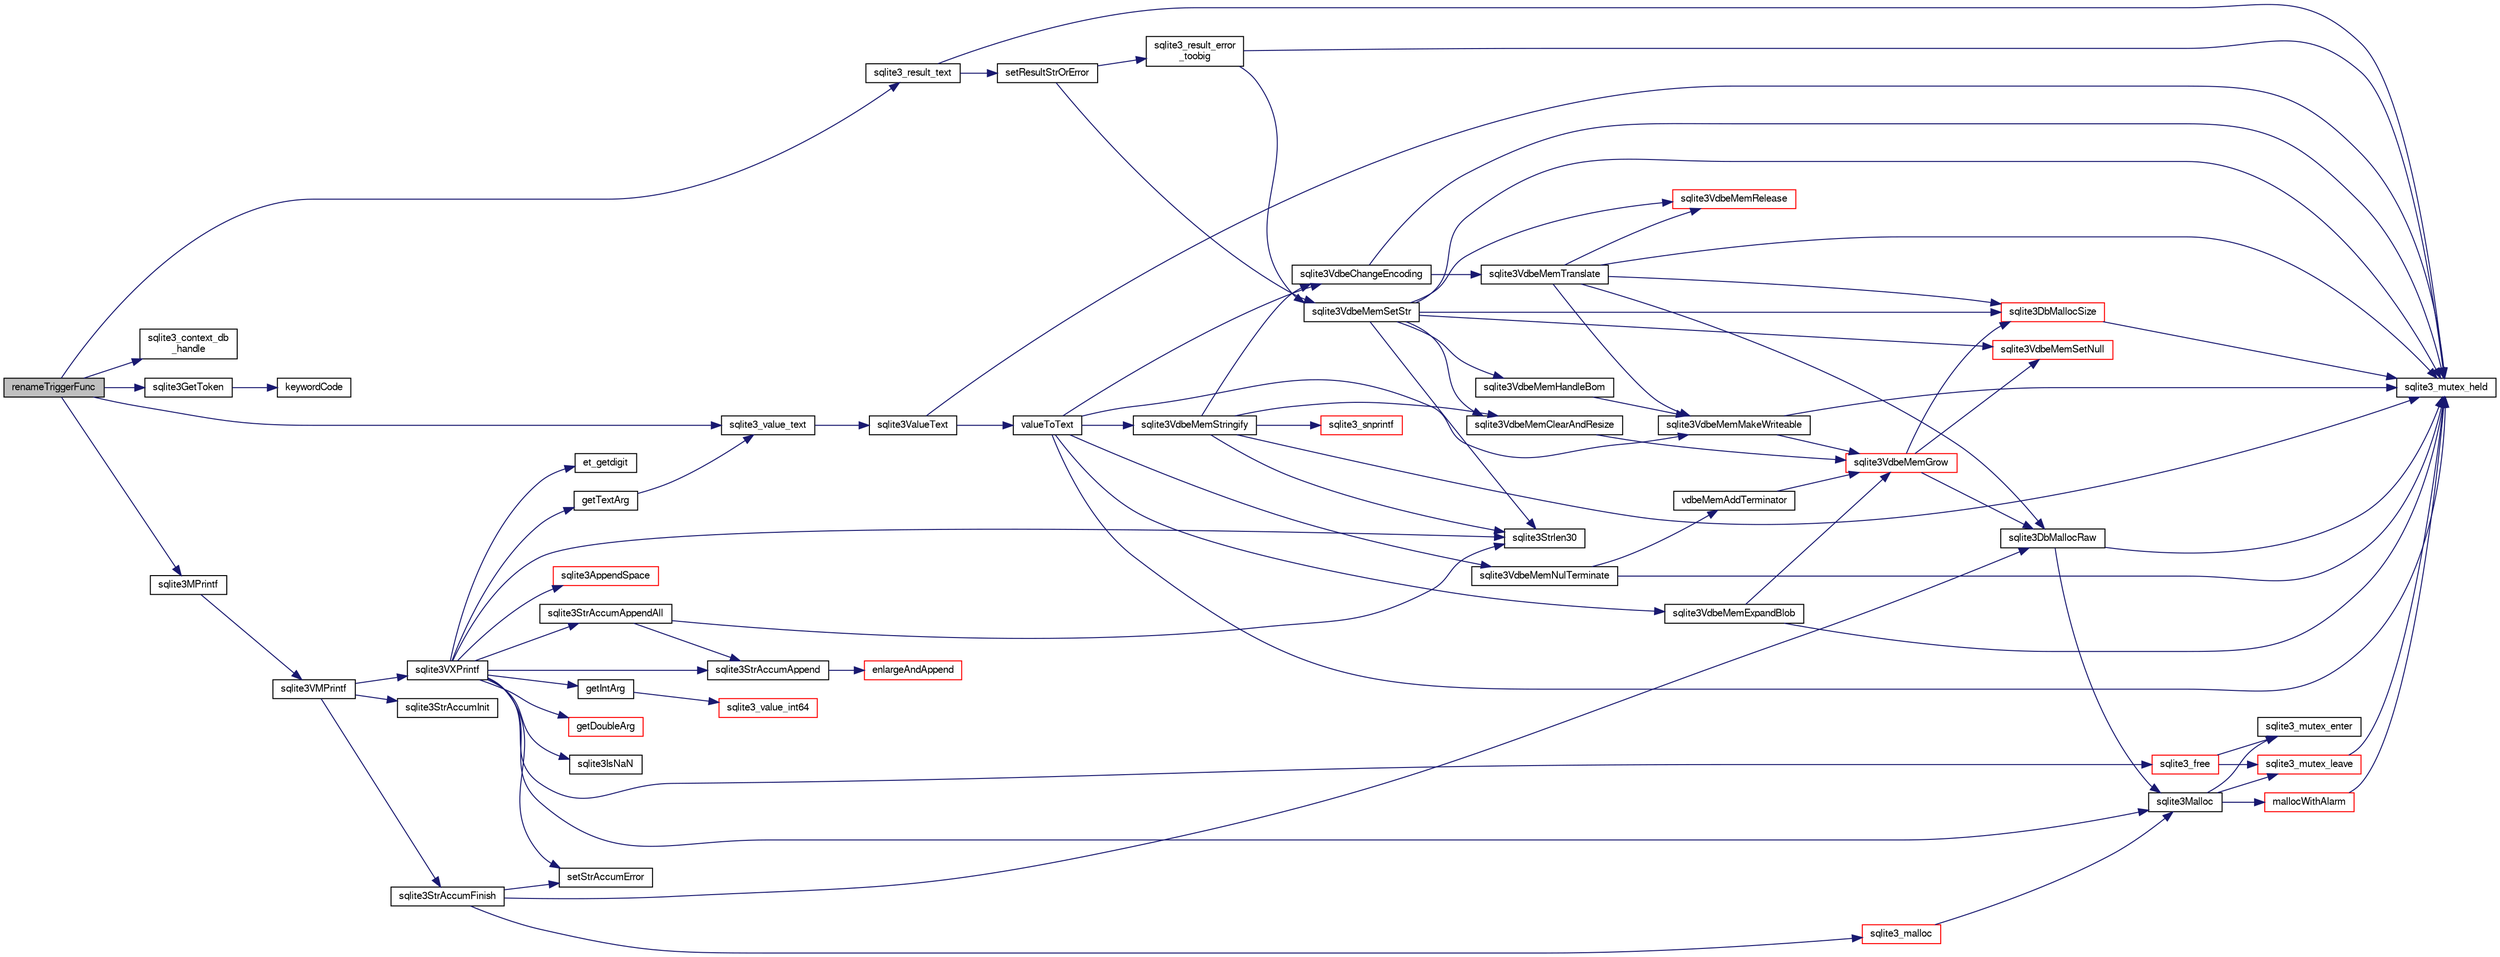 digraph "renameTriggerFunc"
{
  edge [fontname="FreeSans",fontsize="10",labelfontname="FreeSans",labelfontsize="10"];
  node [fontname="FreeSans",fontsize="10",shape=record];
  rankdir="LR";
  Node265632 [label="renameTriggerFunc",height=0.2,width=0.4,color="black", fillcolor="grey75", style="filled", fontcolor="black"];
  Node265632 -> Node265633 [color="midnightblue",fontsize="10",style="solid",fontname="FreeSans"];
  Node265633 [label="sqlite3_value_text",height=0.2,width=0.4,color="black", fillcolor="white", style="filled",URL="$sqlite3_8c.html#aef2ace3239e6dd59c74110faa70f8171"];
  Node265633 -> Node265634 [color="midnightblue",fontsize="10",style="solid",fontname="FreeSans"];
  Node265634 [label="sqlite3ValueText",height=0.2,width=0.4,color="black", fillcolor="white", style="filled",URL="$sqlite3_8c.html#ad567a94e52d1adf81f4857fdba00a59b"];
  Node265634 -> Node265635 [color="midnightblue",fontsize="10",style="solid",fontname="FreeSans"];
  Node265635 [label="sqlite3_mutex_held",height=0.2,width=0.4,color="black", fillcolor="white", style="filled",URL="$sqlite3_8c.html#acf77da68932b6bc163c5e68547ecc3e7"];
  Node265634 -> Node265636 [color="midnightblue",fontsize="10",style="solid",fontname="FreeSans"];
  Node265636 [label="valueToText",height=0.2,width=0.4,color="black", fillcolor="white", style="filled",URL="$sqlite3_8c.html#abded1c4848e5c5901949c02af499044c"];
  Node265636 -> Node265635 [color="midnightblue",fontsize="10",style="solid",fontname="FreeSans"];
  Node265636 -> Node265637 [color="midnightblue",fontsize="10",style="solid",fontname="FreeSans"];
  Node265637 [label="sqlite3VdbeMemExpandBlob",height=0.2,width=0.4,color="black", fillcolor="white", style="filled",URL="$sqlite3_8c.html#afa1d06c05f058623f190c05aac4a5c7c"];
  Node265637 -> Node265635 [color="midnightblue",fontsize="10",style="solid",fontname="FreeSans"];
  Node265637 -> Node265638 [color="midnightblue",fontsize="10",style="solid",fontname="FreeSans"];
  Node265638 [label="sqlite3VdbeMemGrow",height=0.2,width=0.4,color="red", fillcolor="white", style="filled",URL="$sqlite3_8c.html#aba753c9690ae0ba31b5100945cf29447"];
  Node265638 -> Node265639 [color="midnightblue",fontsize="10",style="solid",fontname="FreeSans"];
  Node265639 [label="sqlite3DbMallocSize",height=0.2,width=0.4,color="red", fillcolor="white", style="filled",URL="$sqlite3_8c.html#aa397e5a8a03495203a0767abf0a71f86"];
  Node265639 -> Node265635 [color="midnightblue",fontsize="10",style="solid",fontname="FreeSans"];
  Node265638 -> Node265644 [color="midnightblue",fontsize="10",style="solid",fontname="FreeSans"];
  Node265644 [label="sqlite3DbMallocRaw",height=0.2,width=0.4,color="black", fillcolor="white", style="filled",URL="$sqlite3_8c.html#abbe8be0cf7175e11ddc3e2218fad924e"];
  Node265644 -> Node265635 [color="midnightblue",fontsize="10",style="solid",fontname="FreeSans"];
  Node265644 -> Node265645 [color="midnightblue",fontsize="10",style="solid",fontname="FreeSans"];
  Node265645 [label="sqlite3Malloc",height=0.2,width=0.4,color="black", fillcolor="white", style="filled",URL="$sqlite3_8c.html#a361a2eaa846b1885f123abe46f5d8b2b"];
  Node265645 -> Node265646 [color="midnightblue",fontsize="10",style="solid",fontname="FreeSans"];
  Node265646 [label="sqlite3_mutex_enter",height=0.2,width=0.4,color="black", fillcolor="white", style="filled",URL="$sqlite3_8c.html#a1c12cde690bd89f104de5cbad12a6bf5"];
  Node265645 -> Node265647 [color="midnightblue",fontsize="10",style="solid",fontname="FreeSans"];
  Node265647 [label="mallocWithAlarm",height=0.2,width=0.4,color="red", fillcolor="white", style="filled",URL="$sqlite3_8c.html#ab070d5cf8e48ec8a6a43cf025d48598b"];
  Node265647 -> Node265635 [color="midnightblue",fontsize="10",style="solid",fontname="FreeSans"];
  Node265645 -> Node265651 [color="midnightblue",fontsize="10",style="solid",fontname="FreeSans"];
  Node265651 [label="sqlite3_mutex_leave",height=0.2,width=0.4,color="red", fillcolor="white", style="filled",URL="$sqlite3_8c.html#a5838d235601dbd3c1fa993555c6bcc93"];
  Node265651 -> Node265635 [color="midnightblue",fontsize="10",style="solid",fontname="FreeSans"];
  Node265638 -> Node265754 [color="midnightblue",fontsize="10",style="solid",fontname="FreeSans"];
  Node265754 [label="sqlite3VdbeMemSetNull",height=0.2,width=0.4,color="red", fillcolor="white", style="filled",URL="$sqlite3_8c.html#ae01092c23aebaf8a3ebdf3954609b410"];
  Node265636 -> Node265909 [color="midnightblue",fontsize="10",style="solid",fontname="FreeSans"];
  Node265909 [label="sqlite3VdbeChangeEncoding",height=0.2,width=0.4,color="black", fillcolor="white", style="filled",URL="$sqlite3_8c.html#aa7cf8e488bf8cf9ec18528f52a40de31"];
  Node265909 -> Node265635 [color="midnightblue",fontsize="10",style="solid",fontname="FreeSans"];
  Node265909 -> Node265910 [color="midnightblue",fontsize="10",style="solid",fontname="FreeSans"];
  Node265910 [label="sqlite3VdbeMemTranslate",height=0.2,width=0.4,color="black", fillcolor="white", style="filled",URL="$sqlite3_8c.html#adc5f07459f00d96ec7591be255d029f5"];
  Node265910 -> Node265635 [color="midnightblue",fontsize="10",style="solid",fontname="FreeSans"];
  Node265910 -> Node265762 [color="midnightblue",fontsize="10",style="solid",fontname="FreeSans"];
  Node265762 [label="sqlite3VdbeMemMakeWriteable",height=0.2,width=0.4,color="black", fillcolor="white", style="filled",URL="$sqlite3_8c.html#afabdd8032205a36c69ad191c6bbb6a34"];
  Node265762 -> Node265635 [color="midnightblue",fontsize="10",style="solid",fontname="FreeSans"];
  Node265762 -> Node265638 [color="midnightblue",fontsize="10",style="solid",fontname="FreeSans"];
  Node265910 -> Node265644 [color="midnightblue",fontsize="10",style="solid",fontname="FreeSans"];
  Node265910 -> Node265759 [color="midnightblue",fontsize="10",style="solid",fontname="FreeSans"];
  Node265759 [label="sqlite3VdbeMemRelease",height=0.2,width=0.4,color="red", fillcolor="white", style="filled",URL="$sqlite3_8c.html#a90606361dbeba88159fd6ff03fcc10cc"];
  Node265910 -> Node265639 [color="midnightblue",fontsize="10",style="solid",fontname="FreeSans"];
  Node265636 -> Node265762 [color="midnightblue",fontsize="10",style="solid",fontname="FreeSans"];
  Node265636 -> Node265911 [color="midnightblue",fontsize="10",style="solid",fontname="FreeSans"];
  Node265911 [label="sqlite3VdbeMemNulTerminate",height=0.2,width=0.4,color="black", fillcolor="white", style="filled",URL="$sqlite3_8c.html#ad72ffa8a87fad7797ceeca0682df6aa3"];
  Node265911 -> Node265635 [color="midnightblue",fontsize="10",style="solid",fontname="FreeSans"];
  Node265911 -> Node265912 [color="midnightblue",fontsize="10",style="solid",fontname="FreeSans"];
  Node265912 [label="vdbeMemAddTerminator",height=0.2,width=0.4,color="black", fillcolor="white", style="filled",URL="$sqlite3_8c.html#a01c7c7c70bf090b2882bce28aa35c4c9"];
  Node265912 -> Node265638 [color="midnightblue",fontsize="10",style="solid",fontname="FreeSans"];
  Node265636 -> Node265913 [color="midnightblue",fontsize="10",style="solid",fontname="FreeSans"];
  Node265913 [label="sqlite3VdbeMemStringify",height=0.2,width=0.4,color="black", fillcolor="white", style="filled",URL="$sqlite3_8c.html#aaf8a4e6bd1059297d279570e30b7680a"];
  Node265913 -> Node265635 [color="midnightblue",fontsize="10",style="solid",fontname="FreeSans"];
  Node265913 -> Node265758 [color="midnightblue",fontsize="10",style="solid",fontname="FreeSans"];
  Node265758 [label="sqlite3VdbeMemClearAndResize",height=0.2,width=0.4,color="black", fillcolor="white", style="filled",URL="$sqlite3_8c.html#add082be4aa46084ecdf023cfac898231"];
  Node265758 -> Node265638 [color="midnightblue",fontsize="10",style="solid",fontname="FreeSans"];
  Node265913 -> Node265828 [color="midnightblue",fontsize="10",style="solid",fontname="FreeSans"];
  Node265828 [label="sqlite3_snprintf",height=0.2,width=0.4,color="red", fillcolor="white", style="filled",URL="$sqlite3_8c.html#aa2695a752e971577f5784122f2013c40"];
  Node265913 -> Node265703 [color="midnightblue",fontsize="10",style="solid",fontname="FreeSans"];
  Node265703 [label="sqlite3Strlen30",height=0.2,width=0.4,color="black", fillcolor="white", style="filled",URL="$sqlite3_8c.html#a3dcd80ba41f1a308193dee74857b62a7"];
  Node265913 -> Node265909 [color="midnightblue",fontsize="10",style="solid",fontname="FreeSans"];
  Node265632 -> Node265751 [color="midnightblue",fontsize="10",style="solid",fontname="FreeSans"];
  Node265751 [label="sqlite3_context_db\l_handle",height=0.2,width=0.4,color="black", fillcolor="white", style="filled",URL="$sqlite3_8c.html#a4b82e673c3dcc88c179e2bae5629fa60"];
  Node265632 -> Node265895 [color="midnightblue",fontsize="10",style="solid",fontname="FreeSans"];
  Node265895 [label="sqlite3GetToken",height=0.2,width=0.4,color="black", fillcolor="white", style="filled",URL="$sqlite3_8c.html#a3111c5f563140332fcc76d31fd028aaf"];
  Node265895 -> Node265896 [color="midnightblue",fontsize="10",style="solid",fontname="FreeSans"];
  Node265896 [label="keywordCode",height=0.2,width=0.4,color="black", fillcolor="white", style="filled",URL="$sqlite3_8c.html#aa955bae98c47221b815579359b52335c"];
  Node265632 -> Node265897 [color="midnightblue",fontsize="10",style="solid",fontname="FreeSans"];
  Node265897 [label="sqlite3MPrintf",height=0.2,width=0.4,color="black", fillcolor="white", style="filled",URL="$sqlite3_8c.html#a208ef0df84e9778778804a19af03efea"];
  Node265897 -> Node265898 [color="midnightblue",fontsize="10",style="solid",fontname="FreeSans"];
  Node265898 [label="sqlite3VMPrintf",height=0.2,width=0.4,color="black", fillcolor="white", style="filled",URL="$sqlite3_8c.html#a05535d0982ef06fbc2ee8195ebbae689"];
  Node265898 -> Node265683 [color="midnightblue",fontsize="10",style="solid",fontname="FreeSans"];
  Node265683 [label="sqlite3StrAccumInit",height=0.2,width=0.4,color="black", fillcolor="white", style="filled",URL="$sqlite3_8c.html#aabf95e113b9d54d519cd15a56215f560"];
  Node265898 -> Node265684 [color="midnightblue",fontsize="10",style="solid",fontname="FreeSans"];
  Node265684 [label="sqlite3VXPrintf",height=0.2,width=0.4,color="black", fillcolor="white", style="filled",URL="$sqlite3_8c.html#a63c25806c9bd4a2b76f9a0eb232c6bde"];
  Node265684 -> Node265685 [color="midnightblue",fontsize="10",style="solid",fontname="FreeSans"];
  Node265685 [label="sqlite3StrAccumAppend",height=0.2,width=0.4,color="black", fillcolor="white", style="filled",URL="$sqlite3_8c.html#a56664fa33def33c5a5245b623441d5e0"];
  Node265685 -> Node265686 [color="midnightblue",fontsize="10",style="solid",fontname="FreeSans"];
  Node265686 [label="enlargeAndAppend",height=0.2,width=0.4,color="red", fillcolor="white", style="filled",URL="$sqlite3_8c.html#a25b21e61dc0883d849890eaa8a18088a"];
  Node265684 -> Node265692 [color="midnightblue",fontsize="10",style="solid",fontname="FreeSans"];
  Node265692 [label="getIntArg",height=0.2,width=0.4,color="black", fillcolor="white", style="filled",URL="$sqlite3_8c.html#abff258963dbd9205fb299851a64c67be"];
  Node265692 -> Node265693 [color="midnightblue",fontsize="10",style="solid",fontname="FreeSans"];
  Node265693 [label="sqlite3_value_int64",height=0.2,width=0.4,color="red", fillcolor="white", style="filled",URL="$sqlite3_8c.html#ab38d8627f4750672e72712df0b709e0d"];
  Node265684 -> Node265645 [color="midnightblue",fontsize="10",style="solid",fontname="FreeSans"];
  Node265684 -> Node265688 [color="midnightblue",fontsize="10",style="solid",fontname="FreeSans"];
  Node265688 [label="setStrAccumError",height=0.2,width=0.4,color="black", fillcolor="white", style="filled",URL="$sqlite3_8c.html#a3dc479a1fc8ba1ab8edfe51f8a0b102c"];
  Node265684 -> Node265698 [color="midnightblue",fontsize="10",style="solid",fontname="FreeSans"];
  Node265698 [label="getDoubleArg",height=0.2,width=0.4,color="red", fillcolor="white", style="filled",URL="$sqlite3_8c.html#a1cf25120072c85bd261983b24c12c3d9"];
  Node265684 -> Node265702 [color="midnightblue",fontsize="10",style="solid",fontname="FreeSans"];
  Node265702 [label="sqlite3IsNaN",height=0.2,width=0.4,color="black", fillcolor="white", style="filled",URL="$sqlite3_8c.html#aed4d78203877c3486765ccbc7feebb50"];
  Node265684 -> Node265703 [color="midnightblue",fontsize="10",style="solid",fontname="FreeSans"];
  Node265684 -> Node265704 [color="midnightblue",fontsize="10",style="solid",fontname="FreeSans"];
  Node265704 [label="et_getdigit",height=0.2,width=0.4,color="black", fillcolor="white", style="filled",URL="$sqlite3_8c.html#a40c5a308749ad07cc2397a53e081bff0"];
  Node265684 -> Node265705 [color="midnightblue",fontsize="10",style="solid",fontname="FreeSans"];
  Node265705 [label="getTextArg",height=0.2,width=0.4,color="black", fillcolor="white", style="filled",URL="$sqlite3_8c.html#afbb41850423ef20071cefaab0431e04d"];
  Node265705 -> Node265633 [color="midnightblue",fontsize="10",style="solid",fontname="FreeSans"];
  Node265684 -> Node265706 [color="midnightblue",fontsize="10",style="solid",fontname="FreeSans"];
  Node265706 [label="sqlite3StrAccumAppendAll",height=0.2,width=0.4,color="black", fillcolor="white", style="filled",URL="$sqlite3_8c.html#acaf8f3e4f99a3c3a4a77e9c987547289"];
  Node265706 -> Node265685 [color="midnightblue",fontsize="10",style="solid",fontname="FreeSans"];
  Node265706 -> Node265703 [color="midnightblue",fontsize="10",style="solid",fontname="FreeSans"];
  Node265684 -> Node265707 [color="midnightblue",fontsize="10",style="solid",fontname="FreeSans"];
  Node265707 [label="sqlite3AppendSpace",height=0.2,width=0.4,color="red", fillcolor="white", style="filled",URL="$sqlite3_8c.html#aefd38a5afc0020d4a93855c3ee7c63a8"];
  Node265684 -> Node265656 [color="midnightblue",fontsize="10",style="solid",fontname="FreeSans"];
  Node265656 [label="sqlite3_free",height=0.2,width=0.4,color="red", fillcolor="white", style="filled",URL="$sqlite3_8c.html#a6552349e36a8a691af5487999ab09519"];
  Node265656 -> Node265646 [color="midnightblue",fontsize="10",style="solid",fontname="FreeSans"];
  Node265656 -> Node265651 [color="midnightblue",fontsize="10",style="solid",fontname="FreeSans"];
  Node265898 -> Node265708 [color="midnightblue",fontsize="10",style="solid",fontname="FreeSans"];
  Node265708 [label="sqlite3StrAccumFinish",height=0.2,width=0.4,color="black", fillcolor="white", style="filled",URL="$sqlite3_8c.html#adb7f26b10ac1b847db6f000ef4c2e2ba"];
  Node265708 -> Node265644 [color="midnightblue",fontsize="10",style="solid",fontname="FreeSans"];
  Node265708 -> Node265709 [color="midnightblue",fontsize="10",style="solid",fontname="FreeSans"];
  Node265709 [label="sqlite3_malloc",height=0.2,width=0.4,color="red", fillcolor="white", style="filled",URL="$sqlite3_8c.html#ac79dba55fc32b6a840cf5a9769bce7cd"];
  Node265709 -> Node265645 [color="midnightblue",fontsize="10",style="solid",fontname="FreeSans"];
  Node265708 -> Node265688 [color="midnightblue",fontsize="10",style="solid",fontname="FreeSans"];
  Node265632 -> Node265765 [color="midnightblue",fontsize="10",style="solid",fontname="FreeSans"];
  Node265765 [label="sqlite3_result_text",height=0.2,width=0.4,color="black", fillcolor="white", style="filled",URL="$sqlite3_8c.html#a2c06bc83045bd7986b89e5e8bd689bdf"];
  Node265765 -> Node265635 [color="midnightblue",fontsize="10",style="solid",fontname="FreeSans"];
  Node265765 -> Node265766 [color="midnightblue",fontsize="10",style="solid",fontname="FreeSans"];
  Node265766 [label="setResultStrOrError",height=0.2,width=0.4,color="black", fillcolor="white", style="filled",URL="$sqlite3_8c.html#af1d0f45c261a19434fad327798cc6d6b"];
  Node265766 -> Node265753 [color="midnightblue",fontsize="10",style="solid",fontname="FreeSans"];
  Node265753 [label="sqlite3VdbeMemSetStr",height=0.2,width=0.4,color="black", fillcolor="white", style="filled",URL="$sqlite3_8c.html#a9697bec7c3b512483638ea3646191d7d"];
  Node265753 -> Node265635 [color="midnightblue",fontsize="10",style="solid",fontname="FreeSans"];
  Node265753 -> Node265754 [color="midnightblue",fontsize="10",style="solid",fontname="FreeSans"];
  Node265753 -> Node265703 [color="midnightblue",fontsize="10",style="solid",fontname="FreeSans"];
  Node265753 -> Node265758 [color="midnightblue",fontsize="10",style="solid",fontname="FreeSans"];
  Node265753 -> Node265759 [color="midnightblue",fontsize="10",style="solid",fontname="FreeSans"];
  Node265753 -> Node265639 [color="midnightblue",fontsize="10",style="solid",fontname="FreeSans"];
  Node265753 -> Node265761 [color="midnightblue",fontsize="10",style="solid",fontname="FreeSans"];
  Node265761 [label="sqlite3VdbeMemHandleBom",height=0.2,width=0.4,color="black", fillcolor="white", style="filled",URL="$sqlite3_8c.html#a8ac47607e6893715d335a0f6f4b58e3e"];
  Node265761 -> Node265762 [color="midnightblue",fontsize="10",style="solid",fontname="FreeSans"];
  Node265766 -> Node265752 [color="midnightblue",fontsize="10",style="solid",fontname="FreeSans"];
  Node265752 [label="sqlite3_result_error\l_toobig",height=0.2,width=0.4,color="black", fillcolor="white", style="filled",URL="$sqlite3_8c.html#ad4f0c5e8c9421d0c4550c1a108221abe"];
  Node265752 -> Node265635 [color="midnightblue",fontsize="10",style="solid",fontname="FreeSans"];
  Node265752 -> Node265753 [color="midnightblue",fontsize="10",style="solid",fontname="FreeSans"];
}
